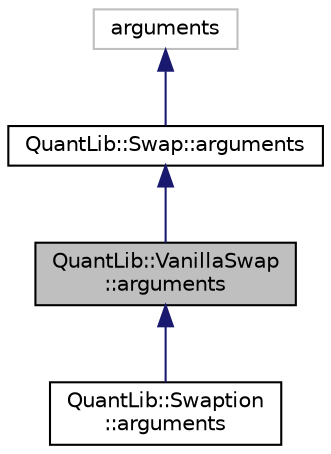 digraph "QuantLib::VanillaSwap::arguments"
{
  edge [fontname="Helvetica",fontsize="10",labelfontname="Helvetica",labelfontsize="10"];
  node [fontname="Helvetica",fontsize="10",shape=record];
  Node1 [label="QuantLib::VanillaSwap\l::arguments",height=0.2,width=0.4,color="black", fillcolor="grey75", style="filled", fontcolor="black"];
  Node2 -> Node1 [dir="back",color="midnightblue",fontsize="10",style="solid"];
  Node2 [label="QuantLib::Swap::arguments",height=0.2,width=0.4,color="black", fillcolor="white", style="filled",URL="$class_quant_lib_1_1_swap_1_1arguments.html"];
  Node3 -> Node2 [dir="back",color="midnightblue",fontsize="10",style="solid"];
  Node3 [label="arguments",height=0.2,width=0.4,color="grey75", fillcolor="white", style="filled"];
  Node1 -> Node4 [dir="back",color="midnightblue",fontsize="10",style="solid"];
  Node4 [label="QuantLib::Swaption\l::arguments",height=0.2,width=0.4,color="black", fillcolor="white", style="filled",URL="$class_quant_lib_1_1_swaption_1_1arguments.html",tooltip="Arguments for swaption calculation "];
}
